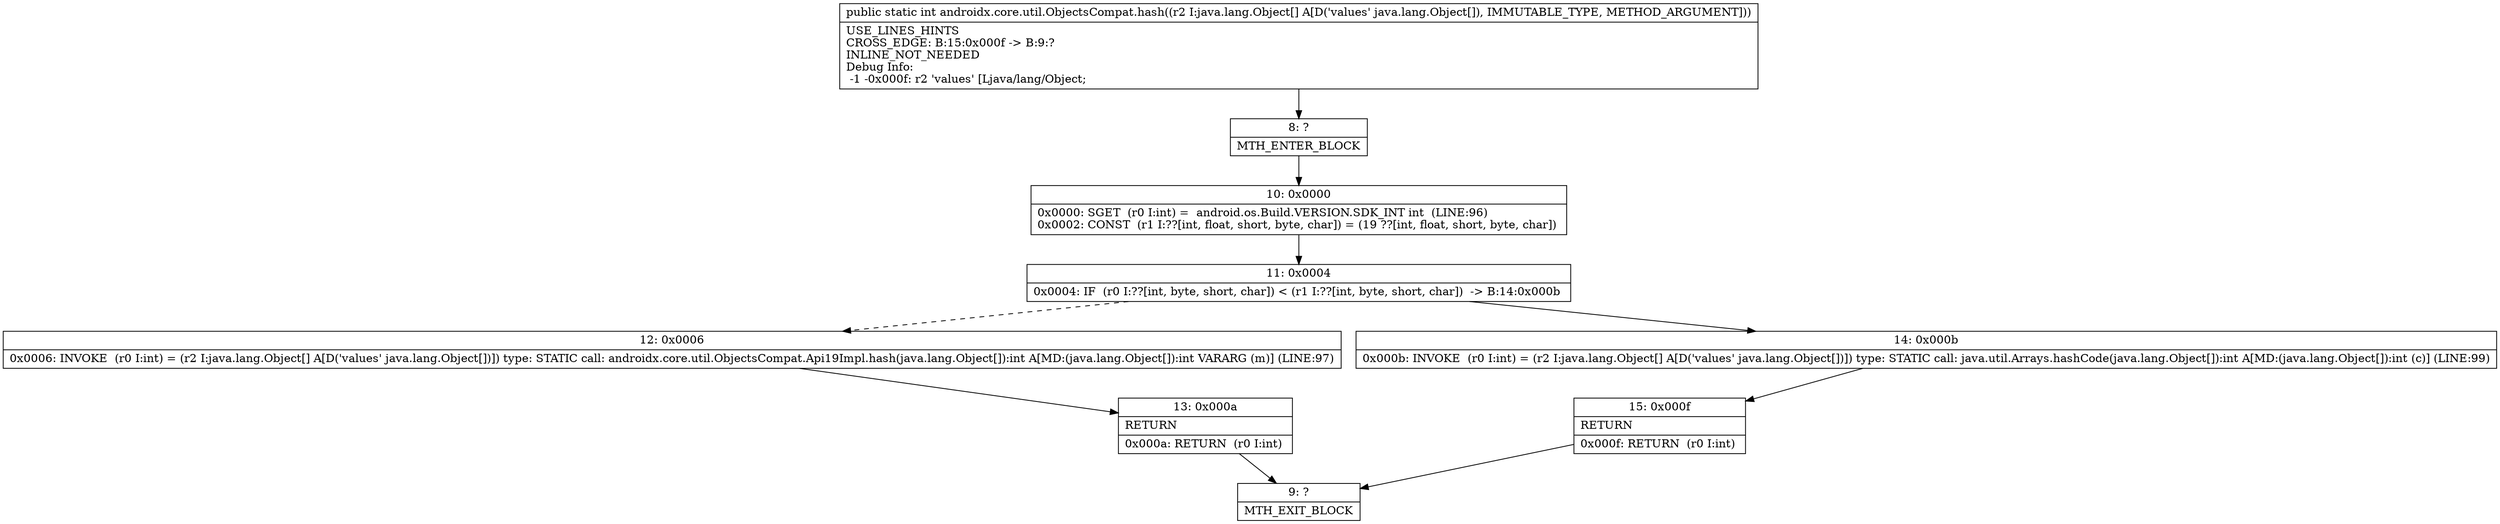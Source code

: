 digraph "CFG forandroidx.core.util.ObjectsCompat.hash([Ljava\/lang\/Object;)I" {
Node_8 [shape=record,label="{8\:\ ?|MTH_ENTER_BLOCK\l}"];
Node_10 [shape=record,label="{10\:\ 0x0000|0x0000: SGET  (r0 I:int) =  android.os.Build.VERSION.SDK_INT int  (LINE:96)\l0x0002: CONST  (r1 I:??[int, float, short, byte, char]) = (19 ??[int, float, short, byte, char]) \l}"];
Node_11 [shape=record,label="{11\:\ 0x0004|0x0004: IF  (r0 I:??[int, byte, short, char]) \< (r1 I:??[int, byte, short, char])  \-\> B:14:0x000b \l}"];
Node_12 [shape=record,label="{12\:\ 0x0006|0x0006: INVOKE  (r0 I:int) = (r2 I:java.lang.Object[] A[D('values' java.lang.Object[])]) type: STATIC call: androidx.core.util.ObjectsCompat.Api19Impl.hash(java.lang.Object[]):int A[MD:(java.lang.Object[]):int VARARG (m)] (LINE:97)\l}"];
Node_13 [shape=record,label="{13\:\ 0x000a|RETURN\l|0x000a: RETURN  (r0 I:int) \l}"];
Node_9 [shape=record,label="{9\:\ ?|MTH_EXIT_BLOCK\l}"];
Node_14 [shape=record,label="{14\:\ 0x000b|0x000b: INVOKE  (r0 I:int) = (r2 I:java.lang.Object[] A[D('values' java.lang.Object[])]) type: STATIC call: java.util.Arrays.hashCode(java.lang.Object[]):int A[MD:(java.lang.Object[]):int (c)] (LINE:99)\l}"];
Node_15 [shape=record,label="{15\:\ 0x000f|RETURN\l|0x000f: RETURN  (r0 I:int) \l}"];
MethodNode[shape=record,label="{public static int androidx.core.util.ObjectsCompat.hash((r2 I:java.lang.Object[] A[D('values' java.lang.Object[]), IMMUTABLE_TYPE, METHOD_ARGUMENT]))  | USE_LINES_HINTS\lCROSS_EDGE: B:15:0x000f \-\> B:9:?\lINLINE_NOT_NEEDED\lDebug Info:\l  \-1 \-0x000f: r2 'values' [Ljava\/lang\/Object;\l}"];
MethodNode -> Node_8;Node_8 -> Node_10;
Node_10 -> Node_11;
Node_11 -> Node_12[style=dashed];
Node_11 -> Node_14;
Node_12 -> Node_13;
Node_13 -> Node_9;
Node_14 -> Node_15;
Node_15 -> Node_9;
}

